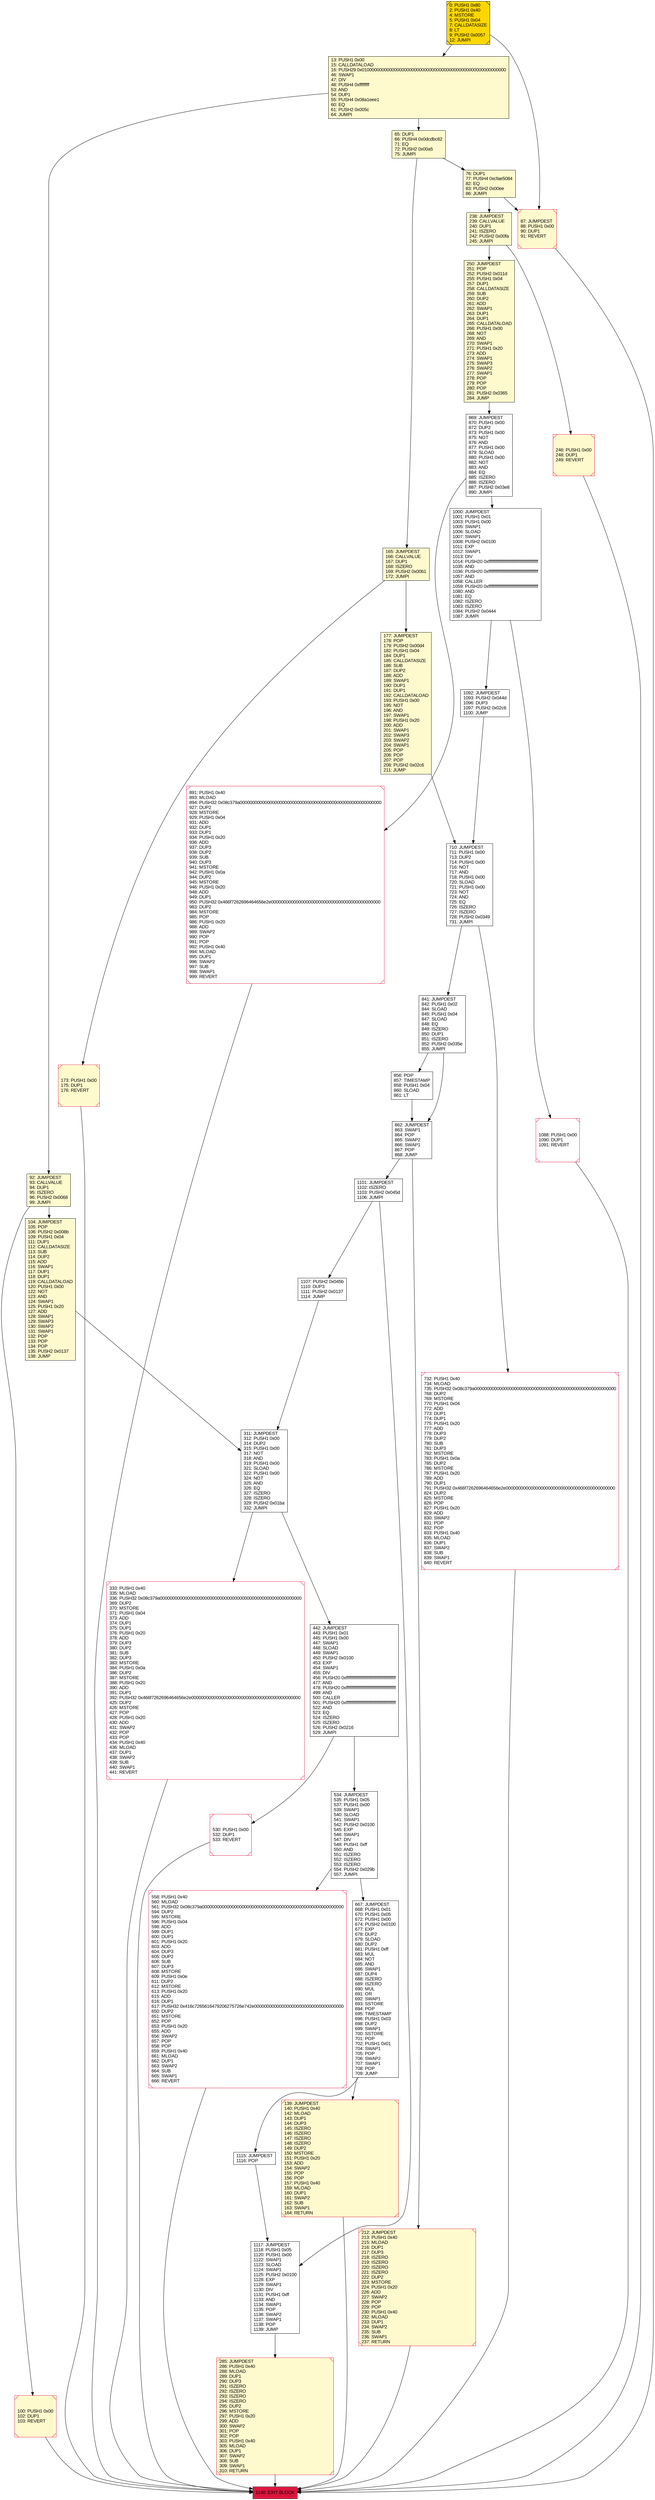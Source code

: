 digraph G {
bgcolor=transparent rankdir=UD;
node [shape=box style=filled color=black fillcolor=white fontname=arial fontcolor=black];
13 [label="13: PUSH1 0x00\l15: CALLDATALOAD\l16: PUSH29 0x0100000000000000000000000000000000000000000000000000000000\l46: SWAP1\l47: DIV\l48: PUSH4 0xffffffff\l53: AND\l54: DUP1\l55: PUSH4 0x08a1eee1\l60: EQ\l61: PUSH2 0x005c\l64: JUMPI\l" fillcolor=lemonchiffon ];
100 [label="100: PUSH1 0x00\l102: DUP1\l103: REVERT\l" fillcolor=lemonchiffon shape=Msquare color=crimson ];
65 [label="65: DUP1\l66: PUSH4 0x0dcdbc82\l71: EQ\l72: PUSH2 0x00a5\l75: JUMPI\l" fillcolor=lemonchiffon ];
732 [label="732: PUSH1 0x40\l734: MLOAD\l735: PUSH32 0x08c379a000000000000000000000000000000000000000000000000000000000\l768: DUP2\l769: MSTORE\l770: PUSH1 0x04\l772: ADD\l773: DUP1\l774: DUP1\l775: PUSH1 0x20\l777: ADD\l778: DUP3\l779: DUP2\l780: SUB\l781: DUP3\l782: MSTORE\l783: PUSH1 0x0a\l785: DUP2\l786: MSTORE\l787: PUSH1 0x20\l789: ADD\l790: DUP1\l791: PUSH32 0x466f7262696464656e2e00000000000000000000000000000000000000000000\l824: DUP2\l825: MSTORE\l826: POP\l827: PUSH1 0x20\l829: ADD\l830: SWAP2\l831: POP\l832: POP\l833: PUSH1 0x40\l835: MLOAD\l836: DUP1\l837: SWAP2\l838: SUB\l839: SWAP1\l840: REVERT\l" shape=Msquare color=crimson ];
311 [label="311: JUMPDEST\l312: PUSH1 0x00\l314: DUP2\l315: PUSH1 0x00\l317: NOT\l318: AND\l319: PUSH1 0x00\l321: SLOAD\l322: PUSH1 0x00\l324: NOT\l325: AND\l326: EQ\l327: ISZERO\l328: ISZERO\l329: PUSH2 0x01ba\l332: JUMPI\l" ];
173 [label="173: PUSH1 0x00\l175: DUP1\l176: REVERT\l" fillcolor=lemonchiffon shape=Msquare color=crimson ];
534 [label="534: JUMPDEST\l535: PUSH1 0x05\l537: PUSH1 0x00\l539: SWAP1\l540: SLOAD\l541: SWAP1\l542: PUSH2 0x0100\l545: EXP\l546: SWAP1\l547: DIV\l548: PUSH1 0xff\l550: AND\l551: ISZERO\l552: ISZERO\l553: ISZERO\l554: PUSH2 0x029b\l557: JUMPI\l" ];
238 [label="238: JUMPDEST\l239: CALLVALUE\l240: DUP1\l241: ISZERO\l242: PUSH2 0x00fa\l245: JUMPI\l" fillcolor=lemonchiffon ];
250 [label="250: JUMPDEST\l251: POP\l252: PUSH2 0x011d\l255: PUSH1 0x04\l257: DUP1\l258: CALLDATASIZE\l259: SUB\l260: DUP2\l261: ADD\l262: SWAP1\l263: DUP1\l264: DUP1\l265: CALLDATALOAD\l266: PUSH1 0x00\l268: NOT\l269: AND\l270: SWAP1\l271: PUSH1 0x20\l273: ADD\l274: SWAP1\l275: SWAP3\l276: SWAP2\l277: SWAP1\l278: POP\l279: POP\l280: POP\l281: PUSH2 0x0365\l284: JUMP\l" fillcolor=lemonchiffon ];
1101 [label="1101: JUMPDEST\l1102: ISZERO\l1103: PUSH2 0x045d\l1106: JUMPI\l" ];
87 [label="87: JUMPDEST\l88: PUSH1 0x00\l90: DUP1\l91: REVERT\l" fillcolor=lemonchiffon shape=Msquare color=crimson ];
165 [label="165: JUMPDEST\l166: CALLVALUE\l167: DUP1\l168: ISZERO\l169: PUSH2 0x00b1\l172: JUMPI\l" fillcolor=lemonchiffon ];
246 [label="246: PUSH1 0x00\l248: DUP1\l249: REVERT\l" fillcolor=lemonchiffon shape=Msquare color=crimson ];
92 [label="92: JUMPDEST\l93: CALLVALUE\l94: DUP1\l95: ISZERO\l96: PUSH2 0x0068\l99: JUMPI\l" fillcolor=lemonchiffon ];
333 [label="333: PUSH1 0x40\l335: MLOAD\l336: PUSH32 0x08c379a000000000000000000000000000000000000000000000000000000000\l369: DUP2\l370: MSTORE\l371: PUSH1 0x04\l373: ADD\l374: DUP1\l375: DUP1\l376: PUSH1 0x20\l378: ADD\l379: DUP3\l380: DUP2\l381: SUB\l382: DUP3\l383: MSTORE\l384: PUSH1 0x0a\l386: DUP2\l387: MSTORE\l388: PUSH1 0x20\l390: ADD\l391: DUP1\l392: PUSH32 0x466f7262696464656e2e00000000000000000000000000000000000000000000\l425: DUP2\l426: MSTORE\l427: POP\l428: PUSH1 0x20\l430: ADD\l431: SWAP2\l432: POP\l433: POP\l434: PUSH1 0x40\l436: MLOAD\l437: DUP1\l438: SWAP2\l439: SUB\l440: SWAP1\l441: REVERT\l" shape=Msquare color=crimson ];
285 [label="285: JUMPDEST\l286: PUSH1 0x40\l288: MLOAD\l289: DUP1\l290: DUP3\l291: ISZERO\l292: ISZERO\l293: ISZERO\l294: ISZERO\l295: DUP2\l296: MSTORE\l297: PUSH1 0x20\l299: ADD\l300: SWAP2\l301: POP\l302: POP\l303: PUSH1 0x40\l305: MLOAD\l306: DUP1\l307: SWAP2\l308: SUB\l309: SWAP1\l310: RETURN\l" fillcolor=lemonchiffon shape=Msquare color=crimson ];
1088 [label="1088: PUSH1 0x00\l1090: DUP1\l1091: REVERT\l" shape=Msquare color=crimson ];
1117 [label="1117: JUMPDEST\l1118: PUSH1 0x05\l1120: PUSH1 0x00\l1122: SWAP1\l1123: SLOAD\l1124: SWAP1\l1125: PUSH2 0x0100\l1128: EXP\l1129: SWAP1\l1130: DIV\l1131: PUSH1 0xff\l1133: AND\l1134: SWAP1\l1135: POP\l1136: SWAP2\l1137: SWAP1\l1138: POP\l1139: JUMP\l" ];
212 [label="212: JUMPDEST\l213: PUSH1 0x40\l215: MLOAD\l216: DUP1\l217: DUP3\l218: ISZERO\l219: ISZERO\l220: ISZERO\l221: ISZERO\l222: DUP2\l223: MSTORE\l224: PUSH1 0x20\l226: ADD\l227: SWAP2\l228: POP\l229: POP\l230: PUSH1 0x40\l232: MLOAD\l233: DUP1\l234: SWAP2\l235: SUB\l236: SWAP1\l237: RETURN\l" fillcolor=lemonchiffon shape=Msquare color=crimson ];
1107 [label="1107: PUSH2 0x045b\l1110: DUP3\l1111: PUSH2 0x0137\l1114: JUMP\l" ];
1115 [label="1115: JUMPDEST\l1116: POP\l" ];
710 [label="710: JUMPDEST\l711: PUSH1 0x00\l713: DUP2\l714: PUSH1 0x00\l716: NOT\l717: AND\l718: PUSH1 0x00\l720: SLOAD\l721: PUSH1 0x00\l723: NOT\l724: AND\l725: EQ\l726: ISZERO\l727: ISZERO\l728: PUSH2 0x0349\l731: JUMPI\l" ];
1000 [label="1000: JUMPDEST\l1001: PUSH1 0x01\l1003: PUSH1 0x00\l1005: SWAP1\l1006: SLOAD\l1007: SWAP1\l1008: PUSH2 0x0100\l1011: EXP\l1012: SWAP1\l1013: DIV\l1014: PUSH20 0xffffffffffffffffffffffffffffffffffffffff\l1035: AND\l1036: PUSH20 0xffffffffffffffffffffffffffffffffffffffff\l1057: AND\l1058: CALLER\l1059: PUSH20 0xffffffffffffffffffffffffffffffffffffffff\l1080: AND\l1081: EQ\l1082: ISZERO\l1083: ISZERO\l1084: PUSH2 0x0444\l1087: JUMPI\l" ];
891 [label="891: PUSH1 0x40\l893: MLOAD\l894: PUSH32 0x08c379a000000000000000000000000000000000000000000000000000000000\l927: DUP2\l928: MSTORE\l929: PUSH1 0x04\l931: ADD\l932: DUP1\l933: DUP1\l934: PUSH1 0x20\l936: ADD\l937: DUP3\l938: DUP2\l939: SUB\l940: DUP3\l941: MSTORE\l942: PUSH1 0x0a\l944: DUP2\l945: MSTORE\l946: PUSH1 0x20\l948: ADD\l949: DUP1\l950: PUSH32 0x466f7262696464656e2e00000000000000000000000000000000000000000000\l983: DUP2\l984: MSTORE\l985: POP\l986: PUSH1 0x20\l988: ADD\l989: SWAP2\l990: POP\l991: POP\l992: PUSH1 0x40\l994: MLOAD\l995: DUP1\l996: SWAP2\l997: SUB\l998: SWAP1\l999: REVERT\l" shape=Msquare color=crimson ];
869 [label="869: JUMPDEST\l870: PUSH1 0x00\l872: DUP2\l873: PUSH1 0x00\l875: NOT\l876: AND\l877: PUSH1 0x00\l879: SLOAD\l880: PUSH1 0x00\l882: NOT\l883: AND\l884: EQ\l885: ISZERO\l886: ISZERO\l887: PUSH2 0x03e8\l890: JUMPI\l" ];
1092 [label="1092: JUMPDEST\l1093: PUSH2 0x044d\l1096: DUP3\l1097: PUSH2 0x02c6\l1100: JUMP\l" ];
104 [label="104: JUMPDEST\l105: POP\l106: PUSH2 0x008b\l109: PUSH1 0x04\l111: DUP1\l112: CALLDATASIZE\l113: SUB\l114: DUP2\l115: ADD\l116: SWAP1\l117: DUP1\l118: DUP1\l119: CALLDATALOAD\l120: PUSH1 0x00\l122: NOT\l123: AND\l124: SWAP1\l125: PUSH1 0x20\l127: ADD\l128: SWAP1\l129: SWAP3\l130: SWAP2\l131: SWAP1\l132: POP\l133: POP\l134: POP\l135: PUSH2 0x0137\l138: JUMP\l" fillcolor=lemonchiffon ];
177 [label="177: JUMPDEST\l178: POP\l179: PUSH2 0x00d4\l182: PUSH1 0x04\l184: DUP1\l185: CALLDATASIZE\l186: SUB\l187: DUP2\l188: ADD\l189: SWAP1\l190: DUP1\l191: DUP1\l192: CALLDATALOAD\l193: PUSH1 0x00\l195: NOT\l196: AND\l197: SWAP1\l198: PUSH1 0x20\l200: ADD\l201: SWAP1\l202: SWAP3\l203: SWAP2\l204: SWAP1\l205: POP\l206: POP\l207: POP\l208: PUSH2 0x02c6\l211: JUMP\l" fillcolor=lemonchiffon ];
667 [label="667: JUMPDEST\l668: PUSH1 0x01\l670: PUSH1 0x05\l672: PUSH1 0x00\l674: PUSH2 0x0100\l677: EXP\l678: DUP2\l679: SLOAD\l680: DUP2\l681: PUSH1 0xff\l683: MUL\l684: NOT\l685: AND\l686: SWAP1\l687: DUP4\l688: ISZERO\l689: ISZERO\l690: MUL\l691: OR\l692: SWAP1\l693: SSTORE\l694: POP\l695: TIMESTAMP\l696: PUSH1 0x03\l698: DUP2\l699: SWAP1\l700: SSTORE\l701: POP\l702: PUSH1 0x01\l704: SWAP1\l705: POP\l706: SWAP2\l707: SWAP1\l708: POP\l709: JUMP\l" ];
530 [label="530: PUSH1 0x00\l532: DUP1\l533: REVERT\l" shape=Msquare color=crimson ];
1140 [label="1140: EXIT BLOCK\l" fillcolor=crimson ];
442 [label="442: JUMPDEST\l443: PUSH1 0x01\l445: PUSH1 0x00\l447: SWAP1\l448: SLOAD\l449: SWAP1\l450: PUSH2 0x0100\l453: EXP\l454: SWAP1\l455: DIV\l456: PUSH20 0xffffffffffffffffffffffffffffffffffffffff\l477: AND\l478: PUSH20 0xffffffffffffffffffffffffffffffffffffffff\l499: AND\l500: CALLER\l501: PUSH20 0xffffffffffffffffffffffffffffffffffffffff\l522: AND\l523: EQ\l524: ISZERO\l525: ISZERO\l526: PUSH2 0x0216\l529: JUMPI\l" ];
862 [label="862: JUMPDEST\l863: SWAP1\l864: POP\l865: SWAP2\l866: SWAP1\l867: POP\l868: JUMP\l" ];
139 [label="139: JUMPDEST\l140: PUSH1 0x40\l142: MLOAD\l143: DUP1\l144: DUP3\l145: ISZERO\l146: ISZERO\l147: ISZERO\l148: ISZERO\l149: DUP2\l150: MSTORE\l151: PUSH1 0x20\l153: ADD\l154: SWAP2\l155: POP\l156: POP\l157: PUSH1 0x40\l159: MLOAD\l160: DUP1\l161: SWAP2\l162: SUB\l163: SWAP1\l164: RETURN\l" fillcolor=lemonchiffon shape=Msquare color=crimson ];
856 [label="856: POP\l857: TIMESTAMP\l858: PUSH1 0x04\l860: SLOAD\l861: LT\l" ];
841 [label="841: JUMPDEST\l842: PUSH1 0x02\l844: SLOAD\l845: PUSH1 0x04\l847: SLOAD\l848: EQ\l849: ISZERO\l850: DUP1\l851: ISZERO\l852: PUSH2 0x035e\l855: JUMPI\l" ];
0 [label="0: PUSH1 0x80\l2: PUSH1 0x40\l4: MSTORE\l5: PUSH1 0x04\l7: CALLDATASIZE\l8: LT\l9: PUSH2 0x0057\l12: JUMPI\l" fillcolor=lemonchiffon shape=Msquare fillcolor=gold ];
76 [label="76: DUP1\l77: PUSH4 0xcfae5084\l82: EQ\l83: PUSH2 0x00ee\l86: JUMPI\l" fillcolor=lemonchiffon ];
558 [label="558: PUSH1 0x40\l560: MLOAD\l561: PUSH32 0x08c379a000000000000000000000000000000000000000000000000000000000\l594: DUP2\l595: MSTORE\l596: PUSH1 0x04\l598: ADD\l599: DUP1\l600: DUP1\l601: PUSH1 0x20\l603: ADD\l604: DUP3\l605: DUP2\l606: SUB\l607: DUP3\l608: MSTORE\l609: PUSH1 0x0e\l611: DUP2\l612: MSTORE\l613: PUSH1 0x20\l615: ADD\l616: DUP1\l617: PUSH32 0x416c7265616479206275726e742e000000000000000000000000000000000000\l650: DUP2\l651: MSTORE\l652: POP\l653: PUSH1 0x20\l655: ADD\l656: SWAP2\l657: POP\l658: POP\l659: PUSH1 0x40\l661: MLOAD\l662: DUP1\l663: SWAP2\l664: SUB\l665: SWAP1\l666: REVERT\l" shape=Msquare color=crimson ];
1117 -> 285;
558 -> 1140;
841 -> 856;
311 -> 333;
1088 -> 1140;
667 -> 1115;
891 -> 1140;
13 -> 92;
212 -> 1140;
862 -> 212;
1000 -> 1092;
165 -> 173;
238 -> 250;
869 -> 891;
165 -> 177;
246 -> 1140;
710 -> 732;
862 -> 1101;
87 -> 1140;
333 -> 1140;
76 -> 238;
100 -> 1140;
0 -> 13;
104 -> 311;
732 -> 1140;
311 -> 442;
856 -> 862;
139 -> 1140;
442 -> 530;
667 -> 139;
530 -> 1140;
1000 -> 1088;
13 -> 65;
841 -> 862;
1115 -> 1117;
710 -> 841;
285 -> 1140;
238 -> 246;
177 -> 710;
65 -> 165;
1092 -> 710;
92 -> 100;
869 -> 1000;
250 -> 869;
1107 -> 311;
92 -> 104;
76 -> 87;
0 -> 87;
534 -> 558;
1101 -> 1117;
65 -> 76;
173 -> 1140;
1101 -> 1107;
442 -> 534;
534 -> 667;
}
